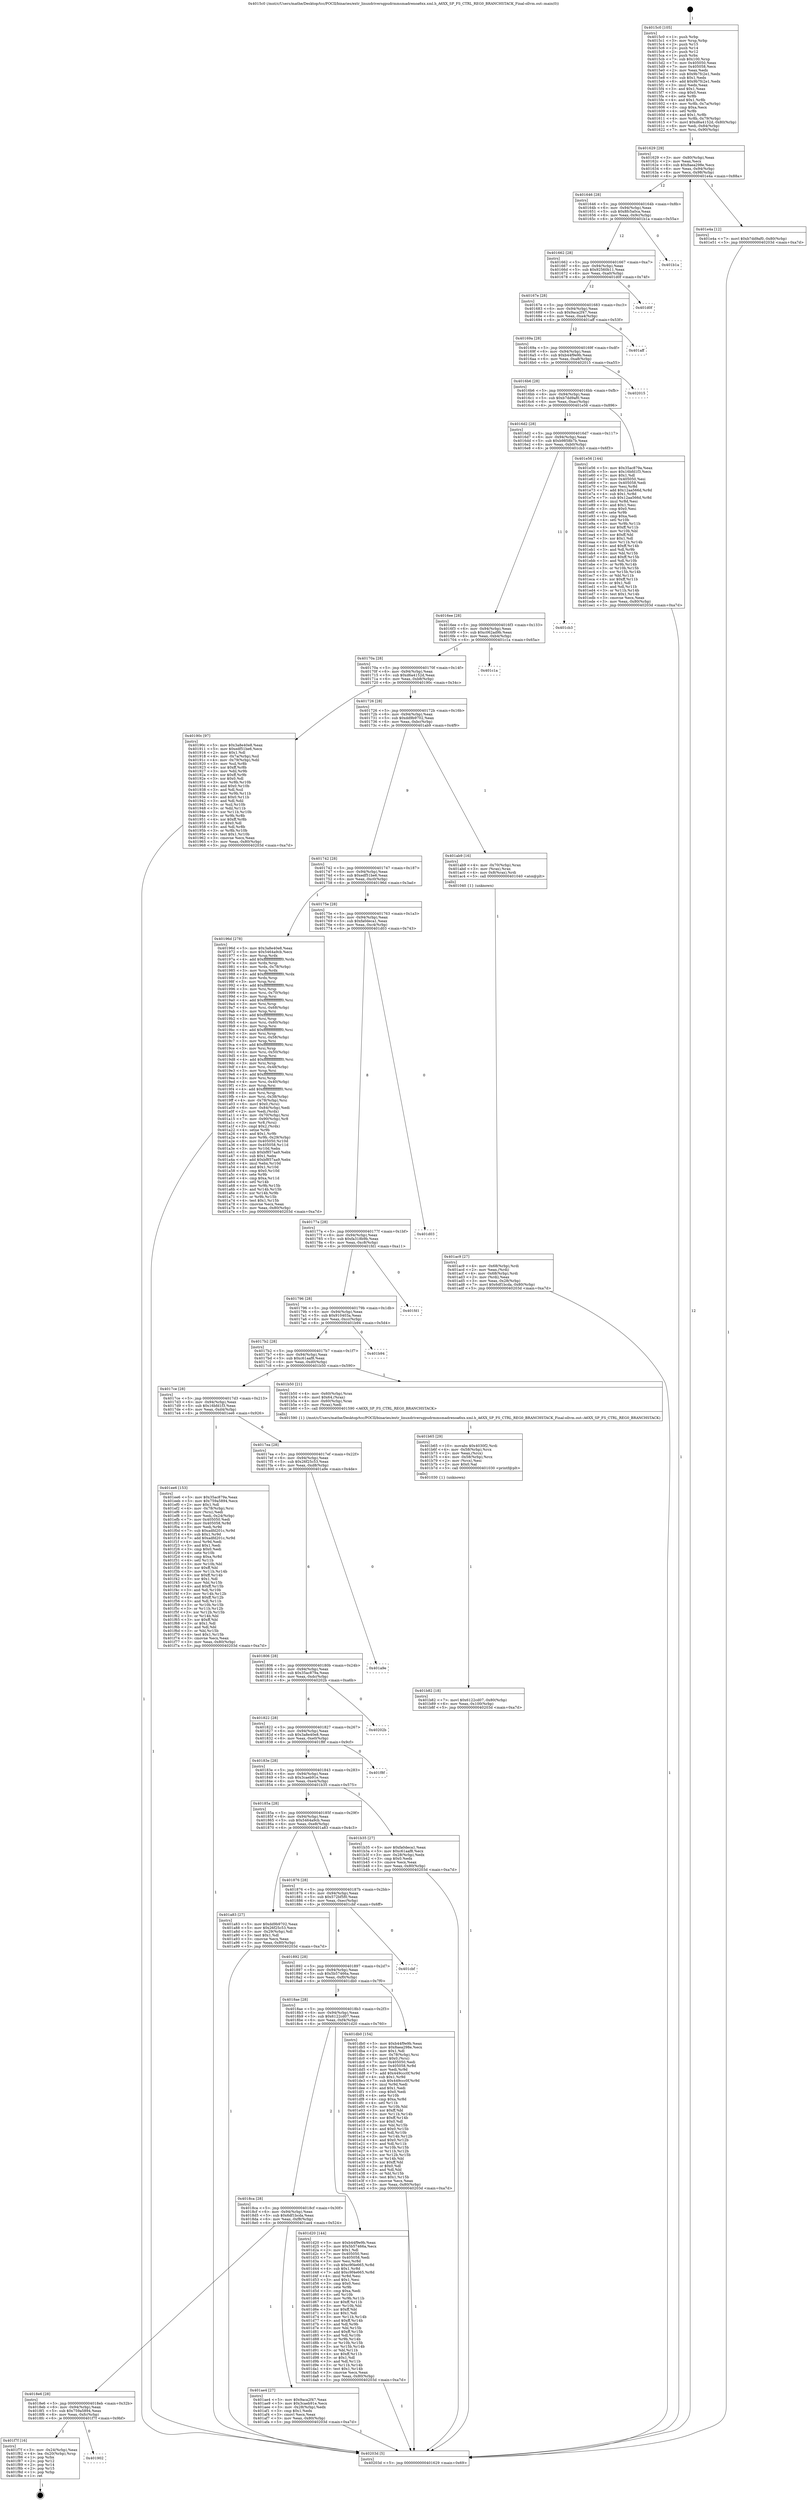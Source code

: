 digraph "0x4015c0" {
  label = "0x4015c0 (/mnt/c/Users/mathe/Desktop/tcc/POCII/binaries/extr_linuxdriversgpudrmmsmadrenoa6xx.xml.h_A6XX_SP_FS_CTRL_REG0_BRANCHSTACK_Final-ollvm.out::main(0))"
  labelloc = "t"
  node[shape=record]

  Entry [label="",width=0.3,height=0.3,shape=circle,fillcolor=black,style=filled]
  "0x401629" [label="{
     0x401629 [29]\l
     | [instrs]\l
     &nbsp;&nbsp;0x401629 \<+3\>: mov -0x80(%rbp),%eax\l
     &nbsp;&nbsp;0x40162c \<+2\>: mov %eax,%ecx\l
     &nbsp;&nbsp;0x40162e \<+6\>: sub $0x8aea298e,%ecx\l
     &nbsp;&nbsp;0x401634 \<+6\>: mov %eax,-0x94(%rbp)\l
     &nbsp;&nbsp;0x40163a \<+6\>: mov %ecx,-0x98(%rbp)\l
     &nbsp;&nbsp;0x401640 \<+6\>: je 0000000000401e4a \<main+0x88a\>\l
  }"]
  "0x401e4a" [label="{
     0x401e4a [12]\l
     | [instrs]\l
     &nbsp;&nbsp;0x401e4a \<+7\>: movl $0xb7dd9af0,-0x80(%rbp)\l
     &nbsp;&nbsp;0x401e51 \<+5\>: jmp 000000000040203d \<main+0xa7d\>\l
  }"]
  "0x401646" [label="{
     0x401646 [28]\l
     | [instrs]\l
     &nbsp;&nbsp;0x401646 \<+5\>: jmp 000000000040164b \<main+0x8b\>\l
     &nbsp;&nbsp;0x40164b \<+6\>: mov -0x94(%rbp),%eax\l
     &nbsp;&nbsp;0x401651 \<+5\>: sub $0x8fc5a0ca,%eax\l
     &nbsp;&nbsp;0x401656 \<+6\>: mov %eax,-0x9c(%rbp)\l
     &nbsp;&nbsp;0x40165c \<+6\>: je 0000000000401b1a \<main+0x55a\>\l
  }"]
  Exit [label="",width=0.3,height=0.3,shape=circle,fillcolor=black,style=filled,peripheries=2]
  "0x401b1a" [label="{
     0x401b1a\l
  }", style=dashed]
  "0x401662" [label="{
     0x401662 [28]\l
     | [instrs]\l
     &nbsp;&nbsp;0x401662 \<+5\>: jmp 0000000000401667 \<main+0xa7\>\l
     &nbsp;&nbsp;0x401667 \<+6\>: mov -0x94(%rbp),%eax\l
     &nbsp;&nbsp;0x40166d \<+5\>: sub $0x92560b11,%eax\l
     &nbsp;&nbsp;0x401672 \<+6\>: mov %eax,-0xa0(%rbp)\l
     &nbsp;&nbsp;0x401678 \<+6\>: je 0000000000401d0f \<main+0x74f\>\l
  }"]
  "0x401902" [label="{
     0x401902\l
  }", style=dashed]
  "0x401d0f" [label="{
     0x401d0f\l
  }", style=dashed]
  "0x40167e" [label="{
     0x40167e [28]\l
     | [instrs]\l
     &nbsp;&nbsp;0x40167e \<+5\>: jmp 0000000000401683 \<main+0xc3\>\l
     &nbsp;&nbsp;0x401683 \<+6\>: mov -0x94(%rbp),%eax\l
     &nbsp;&nbsp;0x401689 \<+5\>: sub $0x9aca2f47,%eax\l
     &nbsp;&nbsp;0x40168e \<+6\>: mov %eax,-0xa4(%rbp)\l
     &nbsp;&nbsp;0x401694 \<+6\>: je 0000000000401aff \<main+0x53f\>\l
  }"]
  "0x401f7f" [label="{
     0x401f7f [16]\l
     | [instrs]\l
     &nbsp;&nbsp;0x401f7f \<+3\>: mov -0x24(%rbp),%eax\l
     &nbsp;&nbsp;0x401f82 \<+4\>: lea -0x20(%rbp),%rsp\l
     &nbsp;&nbsp;0x401f86 \<+1\>: pop %rbx\l
     &nbsp;&nbsp;0x401f87 \<+2\>: pop %r12\l
     &nbsp;&nbsp;0x401f89 \<+2\>: pop %r14\l
     &nbsp;&nbsp;0x401f8b \<+2\>: pop %r15\l
     &nbsp;&nbsp;0x401f8d \<+1\>: pop %rbp\l
     &nbsp;&nbsp;0x401f8e \<+1\>: ret\l
  }"]
  "0x401aff" [label="{
     0x401aff\l
  }", style=dashed]
  "0x40169a" [label="{
     0x40169a [28]\l
     | [instrs]\l
     &nbsp;&nbsp;0x40169a \<+5\>: jmp 000000000040169f \<main+0xdf\>\l
     &nbsp;&nbsp;0x40169f \<+6\>: mov -0x94(%rbp),%eax\l
     &nbsp;&nbsp;0x4016a5 \<+5\>: sub $0xb44f9e9b,%eax\l
     &nbsp;&nbsp;0x4016aa \<+6\>: mov %eax,-0xa8(%rbp)\l
     &nbsp;&nbsp;0x4016b0 \<+6\>: je 0000000000402015 \<main+0xa55\>\l
  }"]
  "0x401b82" [label="{
     0x401b82 [18]\l
     | [instrs]\l
     &nbsp;&nbsp;0x401b82 \<+7\>: movl $0x6122cd07,-0x80(%rbp)\l
     &nbsp;&nbsp;0x401b89 \<+6\>: mov %eax,-0x100(%rbp)\l
     &nbsp;&nbsp;0x401b8f \<+5\>: jmp 000000000040203d \<main+0xa7d\>\l
  }"]
  "0x402015" [label="{
     0x402015\l
  }", style=dashed]
  "0x4016b6" [label="{
     0x4016b6 [28]\l
     | [instrs]\l
     &nbsp;&nbsp;0x4016b6 \<+5\>: jmp 00000000004016bb \<main+0xfb\>\l
     &nbsp;&nbsp;0x4016bb \<+6\>: mov -0x94(%rbp),%eax\l
     &nbsp;&nbsp;0x4016c1 \<+5\>: sub $0xb7dd9af0,%eax\l
     &nbsp;&nbsp;0x4016c6 \<+6\>: mov %eax,-0xac(%rbp)\l
     &nbsp;&nbsp;0x4016cc \<+6\>: je 0000000000401e56 \<main+0x896\>\l
  }"]
  "0x401b65" [label="{
     0x401b65 [29]\l
     | [instrs]\l
     &nbsp;&nbsp;0x401b65 \<+10\>: movabs $0x4030f2,%rdi\l
     &nbsp;&nbsp;0x401b6f \<+4\>: mov -0x58(%rbp),%rcx\l
     &nbsp;&nbsp;0x401b73 \<+2\>: mov %eax,(%rcx)\l
     &nbsp;&nbsp;0x401b75 \<+4\>: mov -0x58(%rbp),%rcx\l
     &nbsp;&nbsp;0x401b79 \<+2\>: mov (%rcx),%esi\l
     &nbsp;&nbsp;0x401b7b \<+2\>: mov $0x0,%al\l
     &nbsp;&nbsp;0x401b7d \<+5\>: call 0000000000401030 \<printf@plt\>\l
     | [calls]\l
     &nbsp;&nbsp;0x401030 \{1\} (unknown)\l
  }"]
  "0x401e56" [label="{
     0x401e56 [144]\l
     | [instrs]\l
     &nbsp;&nbsp;0x401e56 \<+5\>: mov $0x35ac879a,%eax\l
     &nbsp;&nbsp;0x401e5b \<+5\>: mov $0x16bfd1f3,%ecx\l
     &nbsp;&nbsp;0x401e60 \<+2\>: mov $0x1,%dl\l
     &nbsp;&nbsp;0x401e62 \<+7\>: mov 0x405050,%esi\l
     &nbsp;&nbsp;0x401e69 \<+7\>: mov 0x405058,%edi\l
     &nbsp;&nbsp;0x401e70 \<+3\>: mov %esi,%r8d\l
     &nbsp;&nbsp;0x401e73 \<+7\>: add $0x12aa566d,%r8d\l
     &nbsp;&nbsp;0x401e7a \<+4\>: sub $0x1,%r8d\l
     &nbsp;&nbsp;0x401e7e \<+7\>: sub $0x12aa566d,%r8d\l
     &nbsp;&nbsp;0x401e85 \<+4\>: imul %r8d,%esi\l
     &nbsp;&nbsp;0x401e89 \<+3\>: and $0x1,%esi\l
     &nbsp;&nbsp;0x401e8c \<+3\>: cmp $0x0,%esi\l
     &nbsp;&nbsp;0x401e8f \<+4\>: sete %r9b\l
     &nbsp;&nbsp;0x401e93 \<+3\>: cmp $0xa,%edi\l
     &nbsp;&nbsp;0x401e96 \<+4\>: setl %r10b\l
     &nbsp;&nbsp;0x401e9a \<+3\>: mov %r9b,%r11b\l
     &nbsp;&nbsp;0x401e9d \<+4\>: xor $0xff,%r11b\l
     &nbsp;&nbsp;0x401ea1 \<+3\>: mov %r10b,%bl\l
     &nbsp;&nbsp;0x401ea4 \<+3\>: xor $0xff,%bl\l
     &nbsp;&nbsp;0x401ea7 \<+3\>: xor $0x1,%dl\l
     &nbsp;&nbsp;0x401eaa \<+3\>: mov %r11b,%r14b\l
     &nbsp;&nbsp;0x401ead \<+4\>: and $0xff,%r14b\l
     &nbsp;&nbsp;0x401eb1 \<+3\>: and %dl,%r9b\l
     &nbsp;&nbsp;0x401eb4 \<+3\>: mov %bl,%r15b\l
     &nbsp;&nbsp;0x401eb7 \<+4\>: and $0xff,%r15b\l
     &nbsp;&nbsp;0x401ebb \<+3\>: and %dl,%r10b\l
     &nbsp;&nbsp;0x401ebe \<+3\>: or %r9b,%r14b\l
     &nbsp;&nbsp;0x401ec1 \<+3\>: or %r10b,%r15b\l
     &nbsp;&nbsp;0x401ec4 \<+3\>: xor %r15b,%r14b\l
     &nbsp;&nbsp;0x401ec7 \<+3\>: or %bl,%r11b\l
     &nbsp;&nbsp;0x401eca \<+4\>: xor $0xff,%r11b\l
     &nbsp;&nbsp;0x401ece \<+3\>: or $0x1,%dl\l
     &nbsp;&nbsp;0x401ed1 \<+3\>: and %dl,%r11b\l
     &nbsp;&nbsp;0x401ed4 \<+3\>: or %r11b,%r14b\l
     &nbsp;&nbsp;0x401ed7 \<+4\>: test $0x1,%r14b\l
     &nbsp;&nbsp;0x401edb \<+3\>: cmovne %ecx,%eax\l
     &nbsp;&nbsp;0x401ede \<+3\>: mov %eax,-0x80(%rbp)\l
     &nbsp;&nbsp;0x401ee1 \<+5\>: jmp 000000000040203d \<main+0xa7d\>\l
  }"]
  "0x4016d2" [label="{
     0x4016d2 [28]\l
     | [instrs]\l
     &nbsp;&nbsp;0x4016d2 \<+5\>: jmp 00000000004016d7 \<main+0x117\>\l
     &nbsp;&nbsp;0x4016d7 \<+6\>: mov -0x94(%rbp),%eax\l
     &nbsp;&nbsp;0x4016dd \<+5\>: sub $0xb9858b7b,%eax\l
     &nbsp;&nbsp;0x4016e2 \<+6\>: mov %eax,-0xb0(%rbp)\l
     &nbsp;&nbsp;0x4016e8 \<+6\>: je 0000000000401cb3 \<main+0x6f3\>\l
  }"]
  "0x4018e6" [label="{
     0x4018e6 [28]\l
     | [instrs]\l
     &nbsp;&nbsp;0x4018e6 \<+5\>: jmp 00000000004018eb \<main+0x32b\>\l
     &nbsp;&nbsp;0x4018eb \<+6\>: mov -0x94(%rbp),%eax\l
     &nbsp;&nbsp;0x4018f1 \<+5\>: sub $0x759a5894,%eax\l
     &nbsp;&nbsp;0x4018f6 \<+6\>: mov %eax,-0xfc(%rbp)\l
     &nbsp;&nbsp;0x4018fc \<+6\>: je 0000000000401f7f \<main+0x9bf\>\l
  }"]
  "0x401cb3" [label="{
     0x401cb3\l
  }", style=dashed]
  "0x4016ee" [label="{
     0x4016ee [28]\l
     | [instrs]\l
     &nbsp;&nbsp;0x4016ee \<+5\>: jmp 00000000004016f3 \<main+0x133\>\l
     &nbsp;&nbsp;0x4016f3 \<+6\>: mov -0x94(%rbp),%eax\l
     &nbsp;&nbsp;0x4016f9 \<+5\>: sub $0xc062ad9b,%eax\l
     &nbsp;&nbsp;0x4016fe \<+6\>: mov %eax,-0xb4(%rbp)\l
     &nbsp;&nbsp;0x401704 \<+6\>: je 0000000000401c1a \<main+0x65a\>\l
  }"]
  "0x401ae4" [label="{
     0x401ae4 [27]\l
     | [instrs]\l
     &nbsp;&nbsp;0x401ae4 \<+5\>: mov $0x9aca2f47,%eax\l
     &nbsp;&nbsp;0x401ae9 \<+5\>: mov $0x3caeb91e,%ecx\l
     &nbsp;&nbsp;0x401aee \<+3\>: mov -0x28(%rbp),%edx\l
     &nbsp;&nbsp;0x401af1 \<+3\>: cmp $0x1,%edx\l
     &nbsp;&nbsp;0x401af4 \<+3\>: cmovl %ecx,%eax\l
     &nbsp;&nbsp;0x401af7 \<+3\>: mov %eax,-0x80(%rbp)\l
     &nbsp;&nbsp;0x401afa \<+5\>: jmp 000000000040203d \<main+0xa7d\>\l
  }"]
  "0x401c1a" [label="{
     0x401c1a\l
  }", style=dashed]
  "0x40170a" [label="{
     0x40170a [28]\l
     | [instrs]\l
     &nbsp;&nbsp;0x40170a \<+5\>: jmp 000000000040170f \<main+0x14f\>\l
     &nbsp;&nbsp;0x40170f \<+6\>: mov -0x94(%rbp),%eax\l
     &nbsp;&nbsp;0x401715 \<+5\>: sub $0xd6a4152d,%eax\l
     &nbsp;&nbsp;0x40171a \<+6\>: mov %eax,-0xb8(%rbp)\l
     &nbsp;&nbsp;0x401720 \<+6\>: je 000000000040190c \<main+0x34c\>\l
  }"]
  "0x4018ca" [label="{
     0x4018ca [28]\l
     | [instrs]\l
     &nbsp;&nbsp;0x4018ca \<+5\>: jmp 00000000004018cf \<main+0x30f\>\l
     &nbsp;&nbsp;0x4018cf \<+6\>: mov -0x94(%rbp),%eax\l
     &nbsp;&nbsp;0x4018d5 \<+5\>: sub $0x6df1bcda,%eax\l
     &nbsp;&nbsp;0x4018da \<+6\>: mov %eax,-0xf8(%rbp)\l
     &nbsp;&nbsp;0x4018e0 \<+6\>: je 0000000000401ae4 \<main+0x524\>\l
  }"]
  "0x40190c" [label="{
     0x40190c [97]\l
     | [instrs]\l
     &nbsp;&nbsp;0x40190c \<+5\>: mov $0x3a8e40e8,%eax\l
     &nbsp;&nbsp;0x401911 \<+5\>: mov $0xedf51be6,%ecx\l
     &nbsp;&nbsp;0x401916 \<+2\>: mov $0x1,%dl\l
     &nbsp;&nbsp;0x401918 \<+4\>: mov -0x7a(%rbp),%sil\l
     &nbsp;&nbsp;0x40191c \<+4\>: mov -0x79(%rbp),%dil\l
     &nbsp;&nbsp;0x401920 \<+3\>: mov %sil,%r8b\l
     &nbsp;&nbsp;0x401923 \<+4\>: xor $0xff,%r8b\l
     &nbsp;&nbsp;0x401927 \<+3\>: mov %dil,%r9b\l
     &nbsp;&nbsp;0x40192a \<+4\>: xor $0xff,%r9b\l
     &nbsp;&nbsp;0x40192e \<+3\>: xor $0x0,%dl\l
     &nbsp;&nbsp;0x401931 \<+3\>: mov %r8b,%r10b\l
     &nbsp;&nbsp;0x401934 \<+4\>: and $0x0,%r10b\l
     &nbsp;&nbsp;0x401938 \<+3\>: and %dl,%sil\l
     &nbsp;&nbsp;0x40193b \<+3\>: mov %r9b,%r11b\l
     &nbsp;&nbsp;0x40193e \<+4\>: and $0x0,%r11b\l
     &nbsp;&nbsp;0x401942 \<+3\>: and %dl,%dil\l
     &nbsp;&nbsp;0x401945 \<+3\>: or %sil,%r10b\l
     &nbsp;&nbsp;0x401948 \<+3\>: or %dil,%r11b\l
     &nbsp;&nbsp;0x40194b \<+3\>: xor %r11b,%r10b\l
     &nbsp;&nbsp;0x40194e \<+3\>: or %r9b,%r8b\l
     &nbsp;&nbsp;0x401951 \<+4\>: xor $0xff,%r8b\l
     &nbsp;&nbsp;0x401955 \<+3\>: or $0x0,%dl\l
     &nbsp;&nbsp;0x401958 \<+3\>: and %dl,%r8b\l
     &nbsp;&nbsp;0x40195b \<+3\>: or %r8b,%r10b\l
     &nbsp;&nbsp;0x40195e \<+4\>: test $0x1,%r10b\l
     &nbsp;&nbsp;0x401962 \<+3\>: cmovne %ecx,%eax\l
     &nbsp;&nbsp;0x401965 \<+3\>: mov %eax,-0x80(%rbp)\l
     &nbsp;&nbsp;0x401968 \<+5\>: jmp 000000000040203d \<main+0xa7d\>\l
  }"]
  "0x401726" [label="{
     0x401726 [28]\l
     | [instrs]\l
     &nbsp;&nbsp;0x401726 \<+5\>: jmp 000000000040172b \<main+0x16b\>\l
     &nbsp;&nbsp;0x40172b \<+6\>: mov -0x94(%rbp),%eax\l
     &nbsp;&nbsp;0x401731 \<+5\>: sub $0xdd9b9702,%eax\l
     &nbsp;&nbsp;0x401736 \<+6\>: mov %eax,-0xbc(%rbp)\l
     &nbsp;&nbsp;0x40173c \<+6\>: je 0000000000401ab9 \<main+0x4f9\>\l
  }"]
  "0x40203d" [label="{
     0x40203d [5]\l
     | [instrs]\l
     &nbsp;&nbsp;0x40203d \<+5\>: jmp 0000000000401629 \<main+0x69\>\l
  }"]
  "0x4015c0" [label="{
     0x4015c0 [105]\l
     | [instrs]\l
     &nbsp;&nbsp;0x4015c0 \<+1\>: push %rbp\l
     &nbsp;&nbsp;0x4015c1 \<+3\>: mov %rsp,%rbp\l
     &nbsp;&nbsp;0x4015c4 \<+2\>: push %r15\l
     &nbsp;&nbsp;0x4015c6 \<+2\>: push %r14\l
     &nbsp;&nbsp;0x4015c8 \<+2\>: push %r12\l
     &nbsp;&nbsp;0x4015ca \<+1\>: push %rbx\l
     &nbsp;&nbsp;0x4015cb \<+7\>: sub $0x100,%rsp\l
     &nbsp;&nbsp;0x4015d2 \<+7\>: mov 0x405050,%eax\l
     &nbsp;&nbsp;0x4015d9 \<+7\>: mov 0x405058,%ecx\l
     &nbsp;&nbsp;0x4015e0 \<+2\>: mov %eax,%edx\l
     &nbsp;&nbsp;0x4015e2 \<+6\>: sub $0x9b7fc2e1,%edx\l
     &nbsp;&nbsp;0x4015e8 \<+3\>: sub $0x1,%edx\l
     &nbsp;&nbsp;0x4015eb \<+6\>: add $0x9b7fc2e1,%edx\l
     &nbsp;&nbsp;0x4015f1 \<+3\>: imul %edx,%eax\l
     &nbsp;&nbsp;0x4015f4 \<+3\>: and $0x1,%eax\l
     &nbsp;&nbsp;0x4015f7 \<+3\>: cmp $0x0,%eax\l
     &nbsp;&nbsp;0x4015fa \<+4\>: sete %r8b\l
     &nbsp;&nbsp;0x4015fe \<+4\>: and $0x1,%r8b\l
     &nbsp;&nbsp;0x401602 \<+4\>: mov %r8b,-0x7a(%rbp)\l
     &nbsp;&nbsp;0x401606 \<+3\>: cmp $0xa,%ecx\l
     &nbsp;&nbsp;0x401609 \<+4\>: setl %r8b\l
     &nbsp;&nbsp;0x40160d \<+4\>: and $0x1,%r8b\l
     &nbsp;&nbsp;0x401611 \<+4\>: mov %r8b,-0x79(%rbp)\l
     &nbsp;&nbsp;0x401615 \<+7\>: movl $0xd6a4152d,-0x80(%rbp)\l
     &nbsp;&nbsp;0x40161c \<+6\>: mov %edi,-0x84(%rbp)\l
     &nbsp;&nbsp;0x401622 \<+7\>: mov %rsi,-0x90(%rbp)\l
  }"]
  "0x401d20" [label="{
     0x401d20 [144]\l
     | [instrs]\l
     &nbsp;&nbsp;0x401d20 \<+5\>: mov $0xb44f9e9b,%eax\l
     &nbsp;&nbsp;0x401d25 \<+5\>: mov $0x5b57466a,%ecx\l
     &nbsp;&nbsp;0x401d2a \<+2\>: mov $0x1,%dl\l
     &nbsp;&nbsp;0x401d2c \<+7\>: mov 0x405050,%esi\l
     &nbsp;&nbsp;0x401d33 \<+7\>: mov 0x405058,%edi\l
     &nbsp;&nbsp;0x401d3a \<+3\>: mov %esi,%r8d\l
     &nbsp;&nbsp;0x401d3d \<+7\>: sub $0xc9f4e665,%r8d\l
     &nbsp;&nbsp;0x401d44 \<+4\>: sub $0x1,%r8d\l
     &nbsp;&nbsp;0x401d48 \<+7\>: add $0xc9f4e665,%r8d\l
     &nbsp;&nbsp;0x401d4f \<+4\>: imul %r8d,%esi\l
     &nbsp;&nbsp;0x401d53 \<+3\>: and $0x1,%esi\l
     &nbsp;&nbsp;0x401d56 \<+3\>: cmp $0x0,%esi\l
     &nbsp;&nbsp;0x401d59 \<+4\>: sete %r9b\l
     &nbsp;&nbsp;0x401d5d \<+3\>: cmp $0xa,%edi\l
     &nbsp;&nbsp;0x401d60 \<+4\>: setl %r10b\l
     &nbsp;&nbsp;0x401d64 \<+3\>: mov %r9b,%r11b\l
     &nbsp;&nbsp;0x401d67 \<+4\>: xor $0xff,%r11b\l
     &nbsp;&nbsp;0x401d6b \<+3\>: mov %r10b,%bl\l
     &nbsp;&nbsp;0x401d6e \<+3\>: xor $0xff,%bl\l
     &nbsp;&nbsp;0x401d71 \<+3\>: xor $0x1,%dl\l
     &nbsp;&nbsp;0x401d74 \<+3\>: mov %r11b,%r14b\l
     &nbsp;&nbsp;0x401d77 \<+4\>: and $0xff,%r14b\l
     &nbsp;&nbsp;0x401d7b \<+3\>: and %dl,%r9b\l
     &nbsp;&nbsp;0x401d7e \<+3\>: mov %bl,%r15b\l
     &nbsp;&nbsp;0x401d81 \<+4\>: and $0xff,%r15b\l
     &nbsp;&nbsp;0x401d85 \<+3\>: and %dl,%r10b\l
     &nbsp;&nbsp;0x401d88 \<+3\>: or %r9b,%r14b\l
     &nbsp;&nbsp;0x401d8b \<+3\>: or %r10b,%r15b\l
     &nbsp;&nbsp;0x401d8e \<+3\>: xor %r15b,%r14b\l
     &nbsp;&nbsp;0x401d91 \<+3\>: or %bl,%r11b\l
     &nbsp;&nbsp;0x401d94 \<+4\>: xor $0xff,%r11b\l
     &nbsp;&nbsp;0x401d98 \<+3\>: or $0x1,%dl\l
     &nbsp;&nbsp;0x401d9b \<+3\>: and %dl,%r11b\l
     &nbsp;&nbsp;0x401d9e \<+3\>: or %r11b,%r14b\l
     &nbsp;&nbsp;0x401da1 \<+4\>: test $0x1,%r14b\l
     &nbsp;&nbsp;0x401da5 \<+3\>: cmovne %ecx,%eax\l
     &nbsp;&nbsp;0x401da8 \<+3\>: mov %eax,-0x80(%rbp)\l
     &nbsp;&nbsp;0x401dab \<+5\>: jmp 000000000040203d \<main+0xa7d\>\l
  }"]
  "0x401ab9" [label="{
     0x401ab9 [16]\l
     | [instrs]\l
     &nbsp;&nbsp;0x401ab9 \<+4\>: mov -0x70(%rbp),%rax\l
     &nbsp;&nbsp;0x401abd \<+3\>: mov (%rax),%rax\l
     &nbsp;&nbsp;0x401ac0 \<+4\>: mov 0x8(%rax),%rdi\l
     &nbsp;&nbsp;0x401ac4 \<+5\>: call 0000000000401040 \<atoi@plt\>\l
     | [calls]\l
     &nbsp;&nbsp;0x401040 \{1\} (unknown)\l
  }"]
  "0x401742" [label="{
     0x401742 [28]\l
     | [instrs]\l
     &nbsp;&nbsp;0x401742 \<+5\>: jmp 0000000000401747 \<main+0x187\>\l
     &nbsp;&nbsp;0x401747 \<+6\>: mov -0x94(%rbp),%eax\l
     &nbsp;&nbsp;0x40174d \<+5\>: sub $0xedf51be6,%eax\l
     &nbsp;&nbsp;0x401752 \<+6\>: mov %eax,-0xc0(%rbp)\l
     &nbsp;&nbsp;0x401758 \<+6\>: je 000000000040196d \<main+0x3ad\>\l
  }"]
  "0x4018ae" [label="{
     0x4018ae [28]\l
     | [instrs]\l
     &nbsp;&nbsp;0x4018ae \<+5\>: jmp 00000000004018b3 \<main+0x2f3\>\l
     &nbsp;&nbsp;0x4018b3 \<+6\>: mov -0x94(%rbp),%eax\l
     &nbsp;&nbsp;0x4018b9 \<+5\>: sub $0x6122cd07,%eax\l
     &nbsp;&nbsp;0x4018be \<+6\>: mov %eax,-0xf4(%rbp)\l
     &nbsp;&nbsp;0x4018c4 \<+6\>: je 0000000000401d20 \<main+0x760\>\l
  }"]
  "0x40196d" [label="{
     0x40196d [278]\l
     | [instrs]\l
     &nbsp;&nbsp;0x40196d \<+5\>: mov $0x3a8e40e8,%eax\l
     &nbsp;&nbsp;0x401972 \<+5\>: mov $0x5464a9cb,%ecx\l
     &nbsp;&nbsp;0x401977 \<+3\>: mov %rsp,%rdx\l
     &nbsp;&nbsp;0x40197a \<+4\>: add $0xfffffffffffffff0,%rdx\l
     &nbsp;&nbsp;0x40197e \<+3\>: mov %rdx,%rsp\l
     &nbsp;&nbsp;0x401981 \<+4\>: mov %rdx,-0x78(%rbp)\l
     &nbsp;&nbsp;0x401985 \<+3\>: mov %rsp,%rdx\l
     &nbsp;&nbsp;0x401988 \<+4\>: add $0xfffffffffffffff0,%rdx\l
     &nbsp;&nbsp;0x40198c \<+3\>: mov %rdx,%rsp\l
     &nbsp;&nbsp;0x40198f \<+3\>: mov %rsp,%rsi\l
     &nbsp;&nbsp;0x401992 \<+4\>: add $0xfffffffffffffff0,%rsi\l
     &nbsp;&nbsp;0x401996 \<+3\>: mov %rsi,%rsp\l
     &nbsp;&nbsp;0x401999 \<+4\>: mov %rsi,-0x70(%rbp)\l
     &nbsp;&nbsp;0x40199d \<+3\>: mov %rsp,%rsi\l
     &nbsp;&nbsp;0x4019a0 \<+4\>: add $0xfffffffffffffff0,%rsi\l
     &nbsp;&nbsp;0x4019a4 \<+3\>: mov %rsi,%rsp\l
     &nbsp;&nbsp;0x4019a7 \<+4\>: mov %rsi,-0x68(%rbp)\l
     &nbsp;&nbsp;0x4019ab \<+3\>: mov %rsp,%rsi\l
     &nbsp;&nbsp;0x4019ae \<+4\>: add $0xfffffffffffffff0,%rsi\l
     &nbsp;&nbsp;0x4019b2 \<+3\>: mov %rsi,%rsp\l
     &nbsp;&nbsp;0x4019b5 \<+4\>: mov %rsi,-0x60(%rbp)\l
     &nbsp;&nbsp;0x4019b9 \<+3\>: mov %rsp,%rsi\l
     &nbsp;&nbsp;0x4019bc \<+4\>: add $0xfffffffffffffff0,%rsi\l
     &nbsp;&nbsp;0x4019c0 \<+3\>: mov %rsi,%rsp\l
     &nbsp;&nbsp;0x4019c3 \<+4\>: mov %rsi,-0x58(%rbp)\l
     &nbsp;&nbsp;0x4019c7 \<+3\>: mov %rsp,%rsi\l
     &nbsp;&nbsp;0x4019ca \<+4\>: add $0xfffffffffffffff0,%rsi\l
     &nbsp;&nbsp;0x4019ce \<+3\>: mov %rsi,%rsp\l
     &nbsp;&nbsp;0x4019d1 \<+4\>: mov %rsi,-0x50(%rbp)\l
     &nbsp;&nbsp;0x4019d5 \<+3\>: mov %rsp,%rsi\l
     &nbsp;&nbsp;0x4019d8 \<+4\>: add $0xfffffffffffffff0,%rsi\l
     &nbsp;&nbsp;0x4019dc \<+3\>: mov %rsi,%rsp\l
     &nbsp;&nbsp;0x4019df \<+4\>: mov %rsi,-0x48(%rbp)\l
     &nbsp;&nbsp;0x4019e3 \<+3\>: mov %rsp,%rsi\l
     &nbsp;&nbsp;0x4019e6 \<+4\>: add $0xfffffffffffffff0,%rsi\l
     &nbsp;&nbsp;0x4019ea \<+3\>: mov %rsi,%rsp\l
     &nbsp;&nbsp;0x4019ed \<+4\>: mov %rsi,-0x40(%rbp)\l
     &nbsp;&nbsp;0x4019f1 \<+3\>: mov %rsp,%rsi\l
     &nbsp;&nbsp;0x4019f4 \<+4\>: add $0xfffffffffffffff0,%rsi\l
     &nbsp;&nbsp;0x4019f8 \<+3\>: mov %rsi,%rsp\l
     &nbsp;&nbsp;0x4019fb \<+4\>: mov %rsi,-0x38(%rbp)\l
     &nbsp;&nbsp;0x4019ff \<+4\>: mov -0x78(%rbp),%rsi\l
     &nbsp;&nbsp;0x401a03 \<+6\>: movl $0x0,(%rsi)\l
     &nbsp;&nbsp;0x401a09 \<+6\>: mov -0x84(%rbp),%edi\l
     &nbsp;&nbsp;0x401a0f \<+2\>: mov %edi,(%rdx)\l
     &nbsp;&nbsp;0x401a11 \<+4\>: mov -0x70(%rbp),%rsi\l
     &nbsp;&nbsp;0x401a15 \<+7\>: mov -0x90(%rbp),%r8\l
     &nbsp;&nbsp;0x401a1c \<+3\>: mov %r8,(%rsi)\l
     &nbsp;&nbsp;0x401a1f \<+3\>: cmpl $0x2,(%rdx)\l
     &nbsp;&nbsp;0x401a22 \<+4\>: setne %r9b\l
     &nbsp;&nbsp;0x401a26 \<+4\>: and $0x1,%r9b\l
     &nbsp;&nbsp;0x401a2a \<+4\>: mov %r9b,-0x29(%rbp)\l
     &nbsp;&nbsp;0x401a2e \<+8\>: mov 0x405050,%r10d\l
     &nbsp;&nbsp;0x401a36 \<+8\>: mov 0x405058,%r11d\l
     &nbsp;&nbsp;0x401a3e \<+3\>: mov %r10d,%ebx\l
     &nbsp;&nbsp;0x401a41 \<+6\>: sub $0xbf857aa9,%ebx\l
     &nbsp;&nbsp;0x401a47 \<+3\>: sub $0x1,%ebx\l
     &nbsp;&nbsp;0x401a4a \<+6\>: add $0xbf857aa9,%ebx\l
     &nbsp;&nbsp;0x401a50 \<+4\>: imul %ebx,%r10d\l
     &nbsp;&nbsp;0x401a54 \<+4\>: and $0x1,%r10d\l
     &nbsp;&nbsp;0x401a58 \<+4\>: cmp $0x0,%r10d\l
     &nbsp;&nbsp;0x401a5c \<+4\>: sete %r9b\l
     &nbsp;&nbsp;0x401a60 \<+4\>: cmp $0xa,%r11d\l
     &nbsp;&nbsp;0x401a64 \<+4\>: setl %r14b\l
     &nbsp;&nbsp;0x401a68 \<+3\>: mov %r9b,%r15b\l
     &nbsp;&nbsp;0x401a6b \<+3\>: and %r14b,%r15b\l
     &nbsp;&nbsp;0x401a6e \<+3\>: xor %r14b,%r9b\l
     &nbsp;&nbsp;0x401a71 \<+3\>: or %r9b,%r15b\l
     &nbsp;&nbsp;0x401a74 \<+4\>: test $0x1,%r15b\l
     &nbsp;&nbsp;0x401a78 \<+3\>: cmovne %ecx,%eax\l
     &nbsp;&nbsp;0x401a7b \<+3\>: mov %eax,-0x80(%rbp)\l
     &nbsp;&nbsp;0x401a7e \<+5\>: jmp 000000000040203d \<main+0xa7d\>\l
  }"]
  "0x40175e" [label="{
     0x40175e [28]\l
     | [instrs]\l
     &nbsp;&nbsp;0x40175e \<+5\>: jmp 0000000000401763 \<main+0x1a3\>\l
     &nbsp;&nbsp;0x401763 \<+6\>: mov -0x94(%rbp),%eax\l
     &nbsp;&nbsp;0x401769 \<+5\>: sub $0xfa0deca1,%eax\l
     &nbsp;&nbsp;0x40176e \<+6\>: mov %eax,-0xc4(%rbp)\l
     &nbsp;&nbsp;0x401774 \<+6\>: je 0000000000401d03 \<main+0x743\>\l
  }"]
  "0x401db0" [label="{
     0x401db0 [154]\l
     | [instrs]\l
     &nbsp;&nbsp;0x401db0 \<+5\>: mov $0xb44f9e9b,%eax\l
     &nbsp;&nbsp;0x401db5 \<+5\>: mov $0x8aea298e,%ecx\l
     &nbsp;&nbsp;0x401dba \<+2\>: mov $0x1,%dl\l
     &nbsp;&nbsp;0x401dbc \<+4\>: mov -0x78(%rbp),%rsi\l
     &nbsp;&nbsp;0x401dc0 \<+6\>: movl $0x0,(%rsi)\l
     &nbsp;&nbsp;0x401dc6 \<+7\>: mov 0x405050,%edi\l
     &nbsp;&nbsp;0x401dcd \<+8\>: mov 0x405058,%r8d\l
     &nbsp;&nbsp;0x401dd5 \<+3\>: mov %edi,%r9d\l
     &nbsp;&nbsp;0x401dd8 \<+7\>: add $0x449ccc0f,%r9d\l
     &nbsp;&nbsp;0x401ddf \<+4\>: sub $0x1,%r9d\l
     &nbsp;&nbsp;0x401de3 \<+7\>: sub $0x449ccc0f,%r9d\l
     &nbsp;&nbsp;0x401dea \<+4\>: imul %r9d,%edi\l
     &nbsp;&nbsp;0x401dee \<+3\>: and $0x1,%edi\l
     &nbsp;&nbsp;0x401df1 \<+3\>: cmp $0x0,%edi\l
     &nbsp;&nbsp;0x401df4 \<+4\>: sete %r10b\l
     &nbsp;&nbsp;0x401df8 \<+4\>: cmp $0xa,%r8d\l
     &nbsp;&nbsp;0x401dfc \<+4\>: setl %r11b\l
     &nbsp;&nbsp;0x401e00 \<+3\>: mov %r10b,%bl\l
     &nbsp;&nbsp;0x401e03 \<+3\>: xor $0xff,%bl\l
     &nbsp;&nbsp;0x401e06 \<+3\>: mov %r11b,%r14b\l
     &nbsp;&nbsp;0x401e09 \<+4\>: xor $0xff,%r14b\l
     &nbsp;&nbsp;0x401e0d \<+3\>: xor $0x0,%dl\l
     &nbsp;&nbsp;0x401e10 \<+3\>: mov %bl,%r15b\l
     &nbsp;&nbsp;0x401e13 \<+4\>: and $0x0,%r15b\l
     &nbsp;&nbsp;0x401e17 \<+3\>: and %dl,%r10b\l
     &nbsp;&nbsp;0x401e1a \<+3\>: mov %r14b,%r12b\l
     &nbsp;&nbsp;0x401e1d \<+4\>: and $0x0,%r12b\l
     &nbsp;&nbsp;0x401e21 \<+3\>: and %dl,%r11b\l
     &nbsp;&nbsp;0x401e24 \<+3\>: or %r10b,%r15b\l
     &nbsp;&nbsp;0x401e27 \<+3\>: or %r11b,%r12b\l
     &nbsp;&nbsp;0x401e2a \<+3\>: xor %r12b,%r15b\l
     &nbsp;&nbsp;0x401e2d \<+3\>: or %r14b,%bl\l
     &nbsp;&nbsp;0x401e30 \<+3\>: xor $0xff,%bl\l
     &nbsp;&nbsp;0x401e33 \<+3\>: or $0x0,%dl\l
     &nbsp;&nbsp;0x401e36 \<+2\>: and %dl,%bl\l
     &nbsp;&nbsp;0x401e38 \<+3\>: or %bl,%r15b\l
     &nbsp;&nbsp;0x401e3b \<+4\>: test $0x1,%r15b\l
     &nbsp;&nbsp;0x401e3f \<+3\>: cmovne %ecx,%eax\l
     &nbsp;&nbsp;0x401e42 \<+3\>: mov %eax,-0x80(%rbp)\l
     &nbsp;&nbsp;0x401e45 \<+5\>: jmp 000000000040203d \<main+0xa7d\>\l
  }"]
  "0x401892" [label="{
     0x401892 [28]\l
     | [instrs]\l
     &nbsp;&nbsp;0x401892 \<+5\>: jmp 0000000000401897 \<main+0x2d7\>\l
     &nbsp;&nbsp;0x401897 \<+6\>: mov -0x94(%rbp),%eax\l
     &nbsp;&nbsp;0x40189d \<+5\>: sub $0x5b57466a,%eax\l
     &nbsp;&nbsp;0x4018a2 \<+6\>: mov %eax,-0xf0(%rbp)\l
     &nbsp;&nbsp;0x4018a8 \<+6\>: je 0000000000401db0 \<main+0x7f0\>\l
  }"]
  "0x401d03" [label="{
     0x401d03\l
  }", style=dashed]
  "0x40177a" [label="{
     0x40177a [28]\l
     | [instrs]\l
     &nbsp;&nbsp;0x40177a \<+5\>: jmp 000000000040177f \<main+0x1bf\>\l
     &nbsp;&nbsp;0x40177f \<+6\>: mov -0x94(%rbp),%eax\l
     &nbsp;&nbsp;0x401785 \<+5\>: sub $0xfa318b9b,%eax\l
     &nbsp;&nbsp;0x40178a \<+6\>: mov %eax,-0xc8(%rbp)\l
     &nbsp;&nbsp;0x401790 \<+6\>: je 0000000000401fd1 \<main+0xa11\>\l
  }"]
  "0x401cbf" [label="{
     0x401cbf\l
  }", style=dashed]
  "0x401fd1" [label="{
     0x401fd1\l
  }", style=dashed]
  "0x401796" [label="{
     0x401796 [28]\l
     | [instrs]\l
     &nbsp;&nbsp;0x401796 \<+5\>: jmp 000000000040179b \<main+0x1db\>\l
     &nbsp;&nbsp;0x40179b \<+6\>: mov -0x94(%rbp),%eax\l
     &nbsp;&nbsp;0x4017a1 \<+5\>: sub $0x910403a,%eax\l
     &nbsp;&nbsp;0x4017a6 \<+6\>: mov %eax,-0xcc(%rbp)\l
     &nbsp;&nbsp;0x4017ac \<+6\>: je 0000000000401b94 \<main+0x5d4\>\l
  }"]
  "0x401ac9" [label="{
     0x401ac9 [27]\l
     | [instrs]\l
     &nbsp;&nbsp;0x401ac9 \<+4\>: mov -0x68(%rbp),%rdi\l
     &nbsp;&nbsp;0x401acd \<+2\>: mov %eax,(%rdi)\l
     &nbsp;&nbsp;0x401acf \<+4\>: mov -0x68(%rbp),%rdi\l
     &nbsp;&nbsp;0x401ad3 \<+2\>: mov (%rdi),%eax\l
     &nbsp;&nbsp;0x401ad5 \<+3\>: mov %eax,-0x28(%rbp)\l
     &nbsp;&nbsp;0x401ad8 \<+7\>: movl $0x6df1bcda,-0x80(%rbp)\l
     &nbsp;&nbsp;0x401adf \<+5\>: jmp 000000000040203d \<main+0xa7d\>\l
  }"]
  "0x401b94" [label="{
     0x401b94\l
  }", style=dashed]
  "0x4017b2" [label="{
     0x4017b2 [28]\l
     | [instrs]\l
     &nbsp;&nbsp;0x4017b2 \<+5\>: jmp 00000000004017b7 \<main+0x1f7\>\l
     &nbsp;&nbsp;0x4017b7 \<+6\>: mov -0x94(%rbp),%eax\l
     &nbsp;&nbsp;0x4017bd \<+5\>: sub $0xc61aaf8,%eax\l
     &nbsp;&nbsp;0x4017c2 \<+6\>: mov %eax,-0xd0(%rbp)\l
     &nbsp;&nbsp;0x4017c8 \<+6\>: je 0000000000401b50 \<main+0x590\>\l
  }"]
  "0x401876" [label="{
     0x401876 [28]\l
     | [instrs]\l
     &nbsp;&nbsp;0x401876 \<+5\>: jmp 000000000040187b \<main+0x2bb\>\l
     &nbsp;&nbsp;0x40187b \<+6\>: mov -0x94(%rbp),%eax\l
     &nbsp;&nbsp;0x401881 \<+5\>: sub $0x572bf5f0,%eax\l
     &nbsp;&nbsp;0x401886 \<+6\>: mov %eax,-0xec(%rbp)\l
     &nbsp;&nbsp;0x40188c \<+6\>: je 0000000000401cbf \<main+0x6ff\>\l
  }"]
  "0x401b50" [label="{
     0x401b50 [21]\l
     | [instrs]\l
     &nbsp;&nbsp;0x401b50 \<+4\>: mov -0x60(%rbp),%rax\l
     &nbsp;&nbsp;0x401b54 \<+6\>: movl $0x64,(%rax)\l
     &nbsp;&nbsp;0x401b5a \<+4\>: mov -0x60(%rbp),%rax\l
     &nbsp;&nbsp;0x401b5e \<+2\>: mov (%rax),%edi\l
     &nbsp;&nbsp;0x401b60 \<+5\>: call 0000000000401590 \<A6XX_SP_FS_CTRL_REG0_BRANCHSTACK\>\l
     | [calls]\l
     &nbsp;&nbsp;0x401590 \{1\} (/mnt/c/Users/mathe/Desktop/tcc/POCII/binaries/extr_linuxdriversgpudrmmsmadrenoa6xx.xml.h_A6XX_SP_FS_CTRL_REG0_BRANCHSTACK_Final-ollvm.out::A6XX_SP_FS_CTRL_REG0_BRANCHSTACK)\l
  }"]
  "0x4017ce" [label="{
     0x4017ce [28]\l
     | [instrs]\l
     &nbsp;&nbsp;0x4017ce \<+5\>: jmp 00000000004017d3 \<main+0x213\>\l
     &nbsp;&nbsp;0x4017d3 \<+6\>: mov -0x94(%rbp),%eax\l
     &nbsp;&nbsp;0x4017d9 \<+5\>: sub $0x16bfd1f3,%eax\l
     &nbsp;&nbsp;0x4017de \<+6\>: mov %eax,-0xd4(%rbp)\l
     &nbsp;&nbsp;0x4017e4 \<+6\>: je 0000000000401ee6 \<main+0x926\>\l
  }"]
  "0x401a83" [label="{
     0x401a83 [27]\l
     | [instrs]\l
     &nbsp;&nbsp;0x401a83 \<+5\>: mov $0xdd9b9702,%eax\l
     &nbsp;&nbsp;0x401a88 \<+5\>: mov $0x26f25c53,%ecx\l
     &nbsp;&nbsp;0x401a8d \<+3\>: mov -0x29(%rbp),%dl\l
     &nbsp;&nbsp;0x401a90 \<+3\>: test $0x1,%dl\l
     &nbsp;&nbsp;0x401a93 \<+3\>: cmovne %ecx,%eax\l
     &nbsp;&nbsp;0x401a96 \<+3\>: mov %eax,-0x80(%rbp)\l
     &nbsp;&nbsp;0x401a99 \<+5\>: jmp 000000000040203d \<main+0xa7d\>\l
  }"]
  "0x401ee6" [label="{
     0x401ee6 [153]\l
     | [instrs]\l
     &nbsp;&nbsp;0x401ee6 \<+5\>: mov $0x35ac879a,%eax\l
     &nbsp;&nbsp;0x401eeb \<+5\>: mov $0x759a5894,%ecx\l
     &nbsp;&nbsp;0x401ef0 \<+2\>: mov $0x1,%dl\l
     &nbsp;&nbsp;0x401ef2 \<+4\>: mov -0x78(%rbp),%rsi\l
     &nbsp;&nbsp;0x401ef6 \<+2\>: mov (%rsi),%edi\l
     &nbsp;&nbsp;0x401ef8 \<+3\>: mov %edi,-0x24(%rbp)\l
     &nbsp;&nbsp;0x401efb \<+7\>: mov 0x405050,%edi\l
     &nbsp;&nbsp;0x401f02 \<+8\>: mov 0x405058,%r8d\l
     &nbsp;&nbsp;0x401f0a \<+3\>: mov %edi,%r9d\l
     &nbsp;&nbsp;0x401f0d \<+7\>: sub $0xadfd201c,%r9d\l
     &nbsp;&nbsp;0x401f14 \<+4\>: sub $0x1,%r9d\l
     &nbsp;&nbsp;0x401f18 \<+7\>: add $0xadfd201c,%r9d\l
     &nbsp;&nbsp;0x401f1f \<+4\>: imul %r9d,%edi\l
     &nbsp;&nbsp;0x401f23 \<+3\>: and $0x1,%edi\l
     &nbsp;&nbsp;0x401f26 \<+3\>: cmp $0x0,%edi\l
     &nbsp;&nbsp;0x401f29 \<+4\>: sete %r10b\l
     &nbsp;&nbsp;0x401f2d \<+4\>: cmp $0xa,%r8d\l
     &nbsp;&nbsp;0x401f31 \<+4\>: setl %r11b\l
     &nbsp;&nbsp;0x401f35 \<+3\>: mov %r10b,%bl\l
     &nbsp;&nbsp;0x401f38 \<+3\>: xor $0xff,%bl\l
     &nbsp;&nbsp;0x401f3b \<+3\>: mov %r11b,%r14b\l
     &nbsp;&nbsp;0x401f3e \<+4\>: xor $0xff,%r14b\l
     &nbsp;&nbsp;0x401f42 \<+3\>: xor $0x1,%dl\l
     &nbsp;&nbsp;0x401f45 \<+3\>: mov %bl,%r15b\l
     &nbsp;&nbsp;0x401f48 \<+4\>: and $0xff,%r15b\l
     &nbsp;&nbsp;0x401f4c \<+3\>: and %dl,%r10b\l
     &nbsp;&nbsp;0x401f4f \<+3\>: mov %r14b,%r12b\l
     &nbsp;&nbsp;0x401f52 \<+4\>: and $0xff,%r12b\l
     &nbsp;&nbsp;0x401f56 \<+3\>: and %dl,%r11b\l
     &nbsp;&nbsp;0x401f59 \<+3\>: or %r10b,%r15b\l
     &nbsp;&nbsp;0x401f5c \<+3\>: or %r11b,%r12b\l
     &nbsp;&nbsp;0x401f5f \<+3\>: xor %r12b,%r15b\l
     &nbsp;&nbsp;0x401f62 \<+3\>: or %r14b,%bl\l
     &nbsp;&nbsp;0x401f65 \<+3\>: xor $0xff,%bl\l
     &nbsp;&nbsp;0x401f68 \<+3\>: or $0x1,%dl\l
     &nbsp;&nbsp;0x401f6b \<+2\>: and %dl,%bl\l
     &nbsp;&nbsp;0x401f6d \<+3\>: or %bl,%r15b\l
     &nbsp;&nbsp;0x401f70 \<+4\>: test $0x1,%r15b\l
     &nbsp;&nbsp;0x401f74 \<+3\>: cmovne %ecx,%eax\l
     &nbsp;&nbsp;0x401f77 \<+3\>: mov %eax,-0x80(%rbp)\l
     &nbsp;&nbsp;0x401f7a \<+5\>: jmp 000000000040203d \<main+0xa7d\>\l
  }"]
  "0x4017ea" [label="{
     0x4017ea [28]\l
     | [instrs]\l
     &nbsp;&nbsp;0x4017ea \<+5\>: jmp 00000000004017ef \<main+0x22f\>\l
     &nbsp;&nbsp;0x4017ef \<+6\>: mov -0x94(%rbp),%eax\l
     &nbsp;&nbsp;0x4017f5 \<+5\>: sub $0x26f25c53,%eax\l
     &nbsp;&nbsp;0x4017fa \<+6\>: mov %eax,-0xd8(%rbp)\l
     &nbsp;&nbsp;0x401800 \<+6\>: je 0000000000401a9e \<main+0x4de\>\l
  }"]
  "0x40185a" [label="{
     0x40185a [28]\l
     | [instrs]\l
     &nbsp;&nbsp;0x40185a \<+5\>: jmp 000000000040185f \<main+0x29f\>\l
     &nbsp;&nbsp;0x40185f \<+6\>: mov -0x94(%rbp),%eax\l
     &nbsp;&nbsp;0x401865 \<+5\>: sub $0x5464a9cb,%eax\l
     &nbsp;&nbsp;0x40186a \<+6\>: mov %eax,-0xe8(%rbp)\l
     &nbsp;&nbsp;0x401870 \<+6\>: je 0000000000401a83 \<main+0x4c3\>\l
  }"]
  "0x401a9e" [label="{
     0x401a9e\l
  }", style=dashed]
  "0x401806" [label="{
     0x401806 [28]\l
     | [instrs]\l
     &nbsp;&nbsp;0x401806 \<+5\>: jmp 000000000040180b \<main+0x24b\>\l
     &nbsp;&nbsp;0x40180b \<+6\>: mov -0x94(%rbp),%eax\l
     &nbsp;&nbsp;0x401811 \<+5\>: sub $0x35ac879a,%eax\l
     &nbsp;&nbsp;0x401816 \<+6\>: mov %eax,-0xdc(%rbp)\l
     &nbsp;&nbsp;0x40181c \<+6\>: je 000000000040202b \<main+0xa6b\>\l
  }"]
  "0x401b35" [label="{
     0x401b35 [27]\l
     | [instrs]\l
     &nbsp;&nbsp;0x401b35 \<+5\>: mov $0xfa0deca1,%eax\l
     &nbsp;&nbsp;0x401b3a \<+5\>: mov $0xc61aaf8,%ecx\l
     &nbsp;&nbsp;0x401b3f \<+3\>: mov -0x28(%rbp),%edx\l
     &nbsp;&nbsp;0x401b42 \<+3\>: cmp $0x0,%edx\l
     &nbsp;&nbsp;0x401b45 \<+3\>: cmove %ecx,%eax\l
     &nbsp;&nbsp;0x401b48 \<+3\>: mov %eax,-0x80(%rbp)\l
     &nbsp;&nbsp;0x401b4b \<+5\>: jmp 000000000040203d \<main+0xa7d\>\l
  }"]
  "0x40202b" [label="{
     0x40202b\l
  }", style=dashed]
  "0x401822" [label="{
     0x401822 [28]\l
     | [instrs]\l
     &nbsp;&nbsp;0x401822 \<+5\>: jmp 0000000000401827 \<main+0x267\>\l
     &nbsp;&nbsp;0x401827 \<+6\>: mov -0x94(%rbp),%eax\l
     &nbsp;&nbsp;0x40182d \<+5\>: sub $0x3a8e40e8,%eax\l
     &nbsp;&nbsp;0x401832 \<+6\>: mov %eax,-0xe0(%rbp)\l
     &nbsp;&nbsp;0x401838 \<+6\>: je 0000000000401f8f \<main+0x9cf\>\l
  }"]
  "0x40183e" [label="{
     0x40183e [28]\l
     | [instrs]\l
     &nbsp;&nbsp;0x40183e \<+5\>: jmp 0000000000401843 \<main+0x283\>\l
     &nbsp;&nbsp;0x401843 \<+6\>: mov -0x94(%rbp),%eax\l
     &nbsp;&nbsp;0x401849 \<+5\>: sub $0x3caeb91e,%eax\l
     &nbsp;&nbsp;0x40184e \<+6\>: mov %eax,-0xe4(%rbp)\l
     &nbsp;&nbsp;0x401854 \<+6\>: je 0000000000401b35 \<main+0x575\>\l
  }"]
  "0x401f8f" [label="{
     0x401f8f\l
  }", style=dashed]
  Entry -> "0x4015c0" [label=" 1"]
  "0x401629" -> "0x401e4a" [label=" 1"]
  "0x401629" -> "0x401646" [label=" 12"]
  "0x401f7f" -> Exit [label=" 1"]
  "0x401646" -> "0x401b1a" [label=" 0"]
  "0x401646" -> "0x401662" [label=" 12"]
  "0x4018e6" -> "0x401902" [label=" 0"]
  "0x401662" -> "0x401d0f" [label=" 0"]
  "0x401662" -> "0x40167e" [label=" 12"]
  "0x4018e6" -> "0x401f7f" [label=" 1"]
  "0x40167e" -> "0x401aff" [label=" 0"]
  "0x40167e" -> "0x40169a" [label=" 12"]
  "0x401ee6" -> "0x40203d" [label=" 1"]
  "0x40169a" -> "0x402015" [label=" 0"]
  "0x40169a" -> "0x4016b6" [label=" 12"]
  "0x401e56" -> "0x40203d" [label=" 1"]
  "0x4016b6" -> "0x401e56" [label=" 1"]
  "0x4016b6" -> "0x4016d2" [label=" 11"]
  "0x401e4a" -> "0x40203d" [label=" 1"]
  "0x4016d2" -> "0x401cb3" [label=" 0"]
  "0x4016d2" -> "0x4016ee" [label=" 11"]
  "0x401db0" -> "0x40203d" [label=" 1"]
  "0x4016ee" -> "0x401c1a" [label=" 0"]
  "0x4016ee" -> "0x40170a" [label=" 11"]
  "0x401d20" -> "0x40203d" [label=" 1"]
  "0x40170a" -> "0x40190c" [label=" 1"]
  "0x40170a" -> "0x401726" [label=" 10"]
  "0x40190c" -> "0x40203d" [label=" 1"]
  "0x4015c0" -> "0x401629" [label=" 1"]
  "0x40203d" -> "0x401629" [label=" 12"]
  "0x401b65" -> "0x401b82" [label=" 1"]
  "0x401726" -> "0x401ab9" [label=" 1"]
  "0x401726" -> "0x401742" [label=" 9"]
  "0x401b50" -> "0x401b65" [label=" 1"]
  "0x401742" -> "0x40196d" [label=" 1"]
  "0x401742" -> "0x40175e" [label=" 8"]
  "0x401ae4" -> "0x40203d" [label=" 1"]
  "0x40196d" -> "0x40203d" [label=" 1"]
  "0x4018ca" -> "0x4018e6" [label=" 1"]
  "0x40175e" -> "0x401d03" [label=" 0"]
  "0x40175e" -> "0x40177a" [label=" 8"]
  "0x401b82" -> "0x40203d" [label=" 1"]
  "0x40177a" -> "0x401fd1" [label=" 0"]
  "0x40177a" -> "0x401796" [label=" 8"]
  "0x4018ae" -> "0x4018ca" [label=" 2"]
  "0x401796" -> "0x401b94" [label=" 0"]
  "0x401796" -> "0x4017b2" [label=" 8"]
  "0x401b35" -> "0x40203d" [label=" 1"]
  "0x4017b2" -> "0x401b50" [label=" 1"]
  "0x4017b2" -> "0x4017ce" [label=" 7"]
  "0x401892" -> "0x4018ae" [label=" 3"]
  "0x4017ce" -> "0x401ee6" [label=" 1"]
  "0x4017ce" -> "0x4017ea" [label=" 6"]
  "0x401892" -> "0x401db0" [label=" 1"]
  "0x4017ea" -> "0x401a9e" [label=" 0"]
  "0x4017ea" -> "0x401806" [label=" 6"]
  "0x401876" -> "0x401892" [label=" 4"]
  "0x401806" -> "0x40202b" [label=" 0"]
  "0x401806" -> "0x401822" [label=" 6"]
  "0x401876" -> "0x401cbf" [label=" 0"]
  "0x401822" -> "0x401f8f" [label=" 0"]
  "0x401822" -> "0x40183e" [label=" 6"]
  "0x4018ae" -> "0x401d20" [label=" 1"]
  "0x40183e" -> "0x401b35" [label=" 1"]
  "0x40183e" -> "0x40185a" [label=" 5"]
  "0x4018ca" -> "0x401ae4" [label=" 1"]
  "0x40185a" -> "0x401a83" [label=" 1"]
  "0x40185a" -> "0x401876" [label=" 4"]
  "0x401a83" -> "0x40203d" [label=" 1"]
  "0x401ab9" -> "0x401ac9" [label=" 1"]
  "0x401ac9" -> "0x40203d" [label=" 1"]
}
